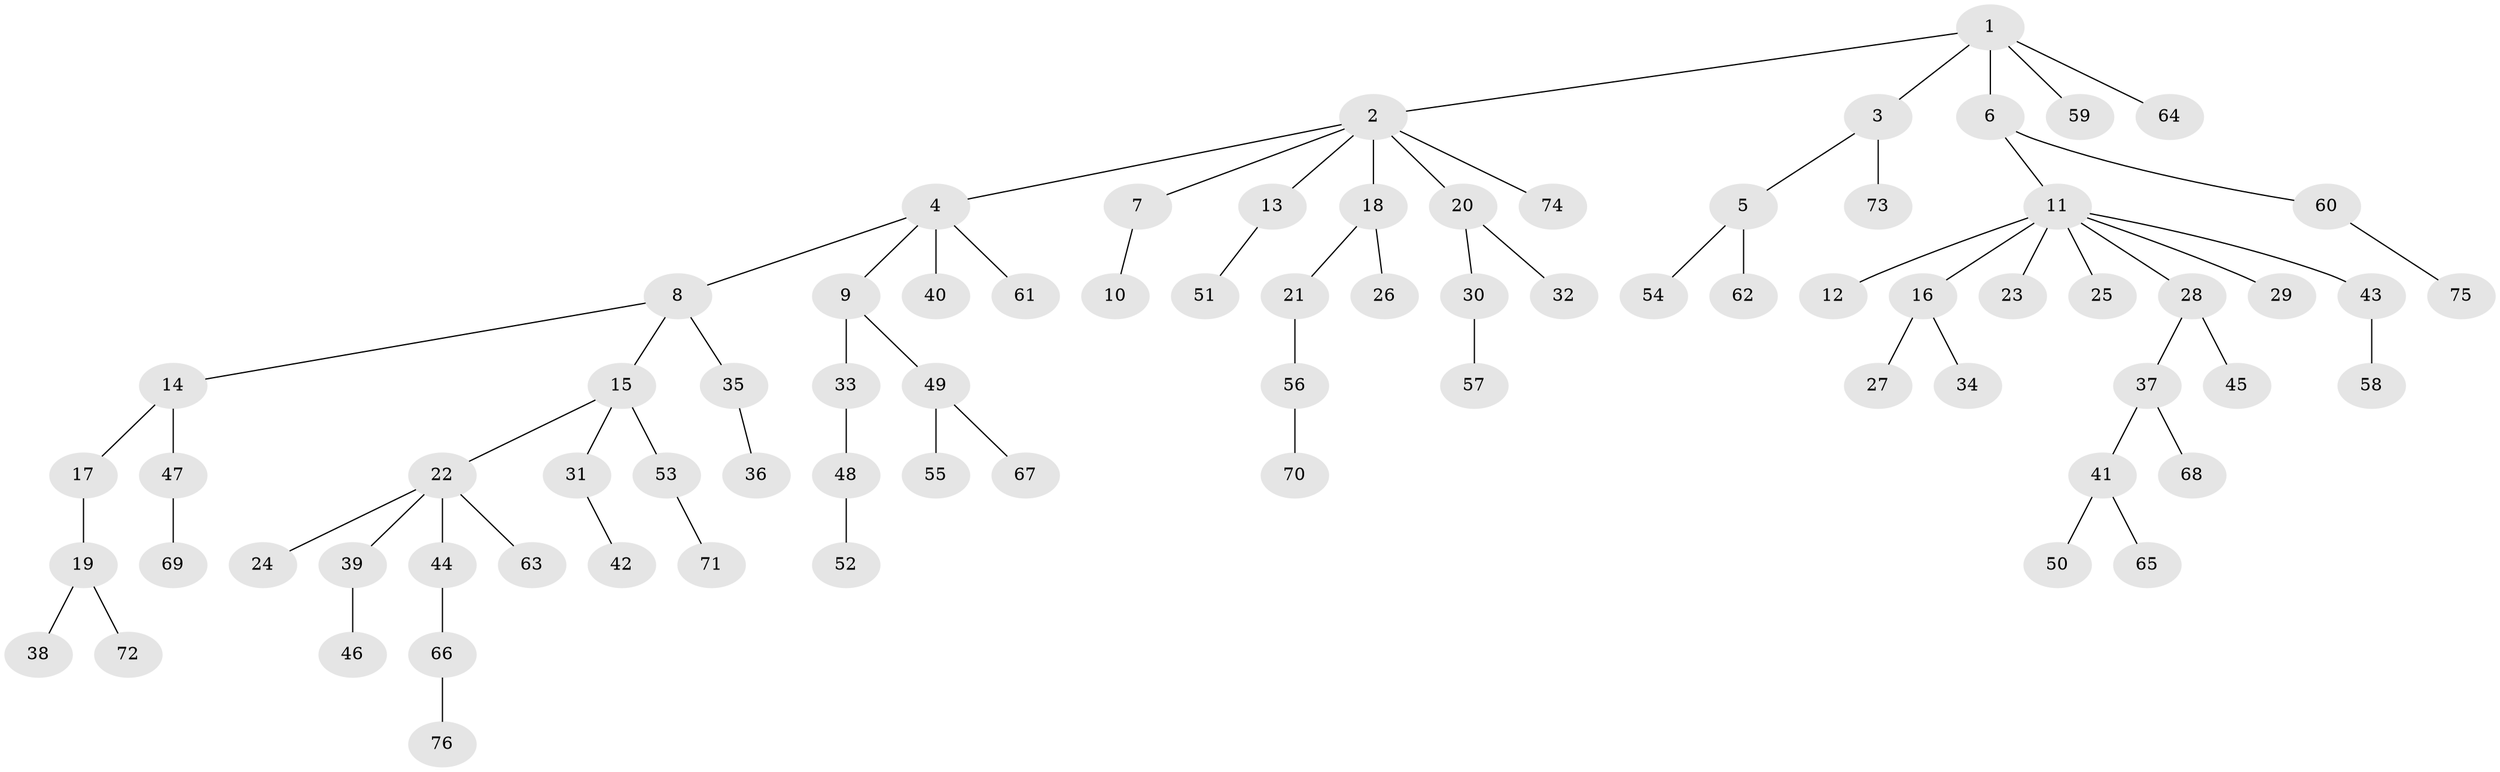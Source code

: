 // coarse degree distribution, {6: 0.0392156862745098, 2: 0.29411764705882354, 4: 0.0392156862745098, 5: 0.0392156862745098, 3: 0.0196078431372549, 1: 0.5490196078431373, 9: 0.0196078431372549}
// Generated by graph-tools (version 1.1) at 2025/24/03/03/25 07:24:07]
// undirected, 76 vertices, 75 edges
graph export_dot {
graph [start="1"]
  node [color=gray90,style=filled];
  1;
  2;
  3;
  4;
  5;
  6;
  7;
  8;
  9;
  10;
  11;
  12;
  13;
  14;
  15;
  16;
  17;
  18;
  19;
  20;
  21;
  22;
  23;
  24;
  25;
  26;
  27;
  28;
  29;
  30;
  31;
  32;
  33;
  34;
  35;
  36;
  37;
  38;
  39;
  40;
  41;
  42;
  43;
  44;
  45;
  46;
  47;
  48;
  49;
  50;
  51;
  52;
  53;
  54;
  55;
  56;
  57;
  58;
  59;
  60;
  61;
  62;
  63;
  64;
  65;
  66;
  67;
  68;
  69;
  70;
  71;
  72;
  73;
  74;
  75;
  76;
  1 -- 2;
  1 -- 3;
  1 -- 6;
  1 -- 59;
  1 -- 64;
  2 -- 4;
  2 -- 7;
  2 -- 13;
  2 -- 18;
  2 -- 20;
  2 -- 74;
  3 -- 5;
  3 -- 73;
  4 -- 8;
  4 -- 9;
  4 -- 40;
  4 -- 61;
  5 -- 54;
  5 -- 62;
  6 -- 11;
  6 -- 60;
  7 -- 10;
  8 -- 14;
  8 -- 15;
  8 -- 35;
  9 -- 33;
  9 -- 49;
  11 -- 12;
  11 -- 16;
  11 -- 23;
  11 -- 25;
  11 -- 28;
  11 -- 29;
  11 -- 43;
  13 -- 51;
  14 -- 17;
  14 -- 47;
  15 -- 22;
  15 -- 31;
  15 -- 53;
  16 -- 27;
  16 -- 34;
  17 -- 19;
  18 -- 21;
  18 -- 26;
  19 -- 38;
  19 -- 72;
  20 -- 30;
  20 -- 32;
  21 -- 56;
  22 -- 24;
  22 -- 39;
  22 -- 44;
  22 -- 63;
  28 -- 37;
  28 -- 45;
  30 -- 57;
  31 -- 42;
  33 -- 48;
  35 -- 36;
  37 -- 41;
  37 -- 68;
  39 -- 46;
  41 -- 50;
  41 -- 65;
  43 -- 58;
  44 -- 66;
  47 -- 69;
  48 -- 52;
  49 -- 55;
  49 -- 67;
  53 -- 71;
  56 -- 70;
  60 -- 75;
  66 -- 76;
}
